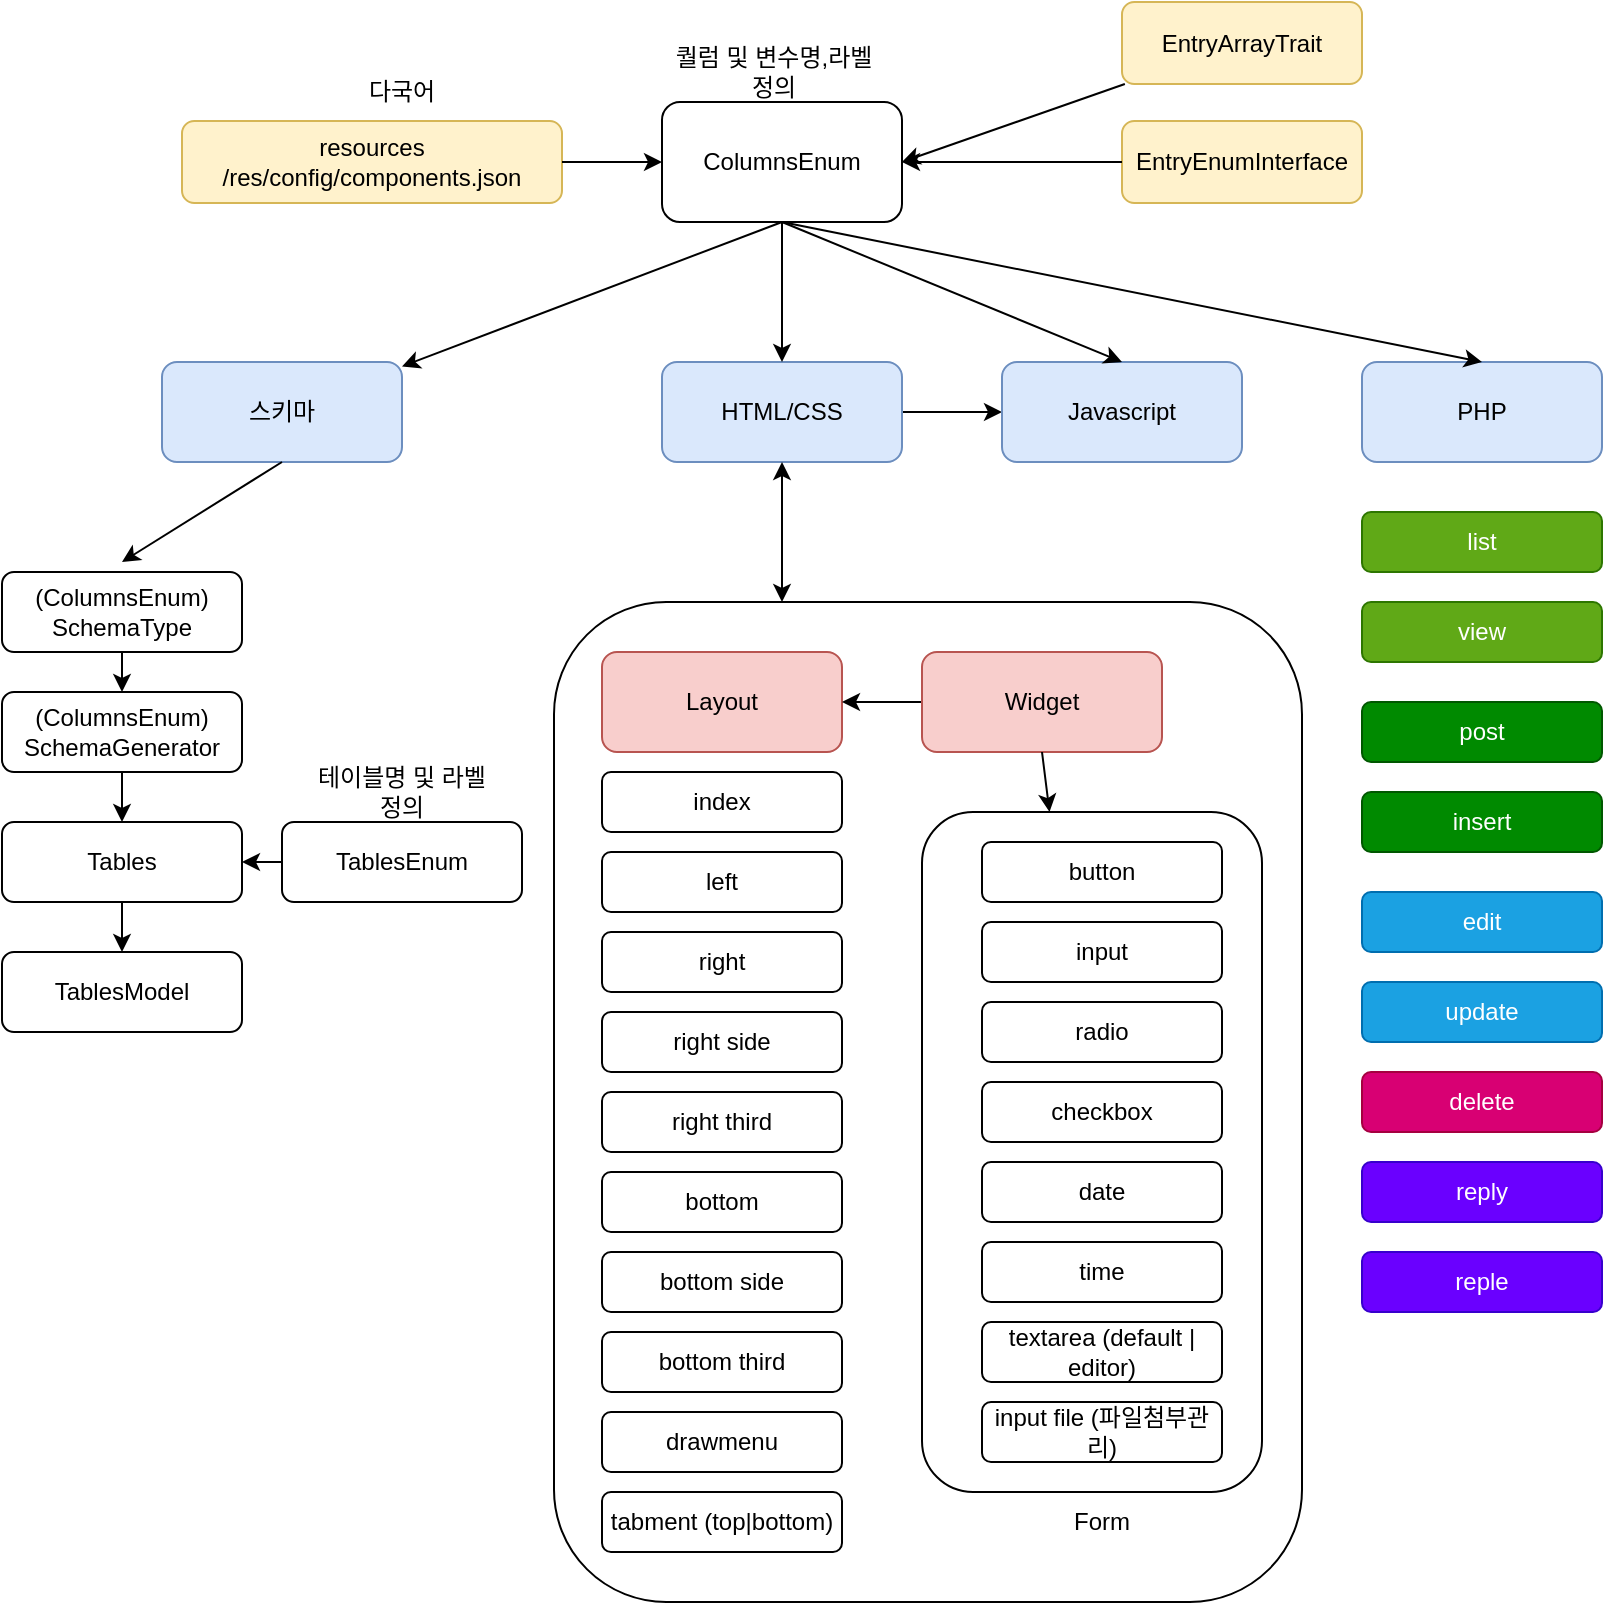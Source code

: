 <mxfile>
    <diagram id="wrloXcPjtB3jfb_Mffe-" name="페이지-1">
        <mxGraphModel dx="973" dy="818" grid="1" gridSize="10" guides="1" tooltips="1" connect="1" arrows="1" fold="1" page="1" pageScale="1" pageWidth="827" pageHeight="1169" math="0" shadow="0">
            <root>
                <mxCell id="0"/>
                <mxCell id="1" parent="0"/>
                <mxCell id="72" value="" style="rounded=1;whiteSpace=wrap;html=1;" vertex="1" parent="1">
                    <mxGeometry x="296" y="370" width="374" height="500" as="geometry"/>
                </mxCell>
                <mxCell id="67" value="" style="rounded=1;whiteSpace=wrap;html=1;" vertex="1" parent="1">
                    <mxGeometry x="480" y="475" width="170" height="340" as="geometry"/>
                </mxCell>
                <mxCell id="54" value="" style="endArrow=classic;startArrow=none;html=1;exitX=1;exitY=0.5;exitDx=0;exitDy=0;entryX=0;entryY=0.5;entryDx=0;entryDy=0;startFill=0;" parent="1" source="18" target="19" edge="1">
                    <mxGeometry width="50" height="50" relative="1" as="geometry">
                        <mxPoint x="610" y="580" as="sourcePoint"/>
                        <mxPoint x="660" y="530" as="targetPoint"/>
                    </mxGeometry>
                </mxCell>
                <mxCell id="2" value="ColumnsEnum" style="rounded=1;whiteSpace=wrap;html=1;" parent="1" vertex="1">
                    <mxGeometry x="350" y="120" width="120" height="60" as="geometry"/>
                </mxCell>
                <mxCell id="3" value="EntryArrayTrait" style="rounded=1;whiteSpace=wrap;html=1;fillColor=#fff2cc;strokeColor=#d6b656;" parent="1" vertex="1">
                    <mxGeometry x="580" y="70" width="120" height="41" as="geometry"/>
                </mxCell>
                <mxCell id="4" value="" style="endArrow=classic;html=1;entryX=1;entryY=0.5;entryDx=0;entryDy=0;" parent="1" source="3" target="2" edge="1">
                    <mxGeometry width="50" height="50" relative="1" as="geometry">
                        <mxPoint x="690" y="430" as="sourcePoint"/>
                        <mxPoint x="740" y="380" as="targetPoint"/>
                    </mxGeometry>
                </mxCell>
                <mxCell id="6" value="resources&lt;br&gt;/res/config/components.json" style="rounded=1;whiteSpace=wrap;html=1;fillColor=#fff2cc;strokeColor=#d6b656;" parent="1" vertex="1">
                    <mxGeometry x="110" y="129.5" width="190" height="41" as="geometry"/>
                </mxCell>
                <mxCell id="7" value="다국어" style="text;html=1;strokeColor=none;fillColor=none;align=center;verticalAlign=middle;whiteSpace=wrap;rounded=0;" parent="1" vertex="1">
                    <mxGeometry x="190" y="99.5" width="60" height="30" as="geometry"/>
                </mxCell>
                <mxCell id="8" value="퀄럼 및 변수명,라벨 &lt;br&gt;정의" style="text;html=1;strokeColor=none;fillColor=none;align=center;verticalAlign=middle;whiteSpace=wrap;rounded=0;" parent="1" vertex="1">
                    <mxGeometry x="351.75" y="90" width="108.25" height="30" as="geometry"/>
                </mxCell>
                <mxCell id="9" value="" style="endArrow=classic;html=1;entryX=0;entryY=0.5;entryDx=0;entryDy=0;exitX=1;exitY=0.5;exitDx=0;exitDy=0;" parent="1" source="6" target="2" edge="1">
                    <mxGeometry width="50" height="50" relative="1" as="geometry">
                        <mxPoint x="530" y="160" as="sourcePoint"/>
                        <mxPoint x="480" y="160" as="targetPoint"/>
                    </mxGeometry>
                </mxCell>
                <mxCell id="10" value="스키마" style="rounded=1;whiteSpace=wrap;html=1;fillColor=#dae8fc;strokeColor=#6c8ebf;" parent="1" vertex="1">
                    <mxGeometry x="100" y="250" width="120" height="50" as="geometry"/>
                </mxCell>
                <mxCell id="12" value="(ColumnsEnum)&lt;br&gt;SchemaType" style="rounded=1;whiteSpace=wrap;html=1;" parent="1" vertex="1">
                    <mxGeometry x="20" y="355" width="120" height="40" as="geometry"/>
                </mxCell>
                <mxCell id="13" value="(ColumnsEnum)&lt;br&gt;SchemaGenerator" style="rounded=1;whiteSpace=wrap;html=1;" parent="1" vertex="1">
                    <mxGeometry x="20" y="415" width="120" height="40" as="geometry"/>
                </mxCell>
                <mxCell id="14" value="" style="endArrow=classic;html=1;entryX=0.5;entryY=0;entryDx=0;entryDy=0;" parent="1" source="12" target="13" edge="1">
                    <mxGeometry width="50" height="50" relative="1" as="geometry">
                        <mxPoint x="210" y="105" as="sourcePoint"/>
                        <mxPoint x="260" y="105" as="targetPoint"/>
                    </mxGeometry>
                </mxCell>
                <mxCell id="15" value="" style="endArrow=classic;html=1;exitX=0.5;exitY=1;exitDx=0;exitDy=0;" parent="1" source="2" target="10" edge="1">
                    <mxGeometry width="50" height="50" relative="1" as="geometry">
                        <mxPoint x="310" y="160" as="sourcePoint"/>
                        <mxPoint x="360" y="160" as="targetPoint"/>
                    </mxGeometry>
                </mxCell>
                <mxCell id="16" value="" style="endArrow=classic;html=1;exitX=0.5;exitY=1;exitDx=0;exitDy=0;entryX=0.5;entryY=0;entryDx=0;entryDy=0;" parent="1" source="10" edge="1">
                    <mxGeometry width="50" height="50" relative="1" as="geometry">
                        <mxPoint x="420" y="190" as="sourcePoint"/>
                        <mxPoint x="80" y="350" as="targetPoint"/>
                    </mxGeometry>
                </mxCell>
                <mxCell id="18" value="HTML/CSS" style="rounded=1;whiteSpace=wrap;html=1;fillColor=#dae8fc;strokeColor=#6c8ebf;" parent="1" vertex="1">
                    <mxGeometry x="350" y="250" width="120" height="50" as="geometry"/>
                </mxCell>
                <mxCell id="19" value="Javascript" style="rounded=1;whiteSpace=wrap;html=1;fillColor=#dae8fc;strokeColor=#6c8ebf;" parent="1" vertex="1">
                    <mxGeometry x="520" y="250" width="120" height="50" as="geometry"/>
                </mxCell>
                <mxCell id="20" value="" style="endArrow=classic;html=1;exitX=0.5;exitY=1;exitDx=0;exitDy=0;entryX=0.5;entryY=0;entryDx=0;entryDy=0;" parent="1" source="2" target="18" edge="1">
                    <mxGeometry width="50" height="50" relative="1" as="geometry">
                        <mxPoint x="420" y="190" as="sourcePoint"/>
                        <mxPoint x="298.095" y="270" as="targetPoint"/>
                    </mxGeometry>
                </mxCell>
                <mxCell id="21" value="" style="endArrow=classic;html=1;entryX=0.5;entryY=0;entryDx=0;entryDy=0;" parent="1" target="19" edge="1">
                    <mxGeometry width="50" height="50" relative="1" as="geometry">
                        <mxPoint x="410" y="180" as="sourcePoint"/>
                        <mxPoint x="421.75" y="270" as="targetPoint"/>
                    </mxGeometry>
                </mxCell>
                <mxCell id="22" value="PHP" style="rounded=1;whiteSpace=wrap;html=1;fillColor=#dae8fc;strokeColor=#6c8ebf;" parent="1" vertex="1">
                    <mxGeometry x="700" y="250" width="120" height="50" as="geometry"/>
                </mxCell>
                <mxCell id="23" value="" style="endArrow=classic;html=1;entryX=0.5;entryY=0;entryDx=0;entryDy=0;exitX=0.5;exitY=1;exitDx=0;exitDy=0;" parent="1" source="2" target="22" edge="1">
                    <mxGeometry width="50" height="50" relative="1" as="geometry">
                        <mxPoint x="420" y="190" as="sourcePoint"/>
                        <mxPoint x="570" y="270" as="targetPoint"/>
                    </mxGeometry>
                </mxCell>
                <mxCell id="32" value="button" style="rounded=1;whiteSpace=wrap;html=1;" parent="1" vertex="1">
                    <mxGeometry x="510" y="490" width="120" height="30" as="geometry"/>
                </mxCell>
                <mxCell id="33" value="input" style="rounded=1;whiteSpace=wrap;html=1;" parent="1" vertex="1">
                    <mxGeometry x="510" y="530" width="120" height="30" as="geometry"/>
                </mxCell>
                <mxCell id="34" value="radio" style="rounded=1;whiteSpace=wrap;html=1;" parent="1" vertex="1">
                    <mxGeometry x="510" y="570" width="120" height="30" as="geometry"/>
                </mxCell>
                <mxCell id="35" value="date" style="rounded=1;whiteSpace=wrap;html=1;" parent="1" vertex="1">
                    <mxGeometry x="510" y="650" width="120" height="30" as="geometry"/>
                </mxCell>
                <mxCell id="36" value="time" style="rounded=1;whiteSpace=wrap;html=1;" parent="1" vertex="1">
                    <mxGeometry x="510" y="690" width="120" height="30" as="geometry"/>
                </mxCell>
                <mxCell id="37" value="checkbox" style="rounded=1;whiteSpace=wrap;html=1;" parent="1" vertex="1">
                    <mxGeometry x="510" y="610" width="120" height="30" as="geometry"/>
                </mxCell>
                <mxCell id="38" value="Layout" style="rounded=1;whiteSpace=wrap;html=1;fillColor=#f8cecc;strokeColor=#b85450;" parent="1" vertex="1">
                    <mxGeometry x="320" y="395" width="120" height="50" as="geometry"/>
                </mxCell>
                <mxCell id="40" value="index" style="rounded=1;whiteSpace=wrap;html=1;" parent="1" vertex="1">
                    <mxGeometry x="320" y="455" width="120" height="30" as="geometry"/>
                </mxCell>
                <mxCell id="41" value="left" style="rounded=1;whiteSpace=wrap;html=1;" parent="1" vertex="1">
                    <mxGeometry x="320" y="495" width="120" height="30" as="geometry"/>
                </mxCell>
                <mxCell id="42" value="right" style="rounded=1;whiteSpace=wrap;html=1;" parent="1" vertex="1">
                    <mxGeometry x="320" y="535" width="120" height="30" as="geometry"/>
                </mxCell>
                <mxCell id="43" value="right side" style="rounded=1;whiteSpace=wrap;html=1;" parent="1" vertex="1">
                    <mxGeometry x="320" y="575" width="120" height="30" as="geometry"/>
                </mxCell>
                <mxCell id="44" value="right third" style="rounded=1;whiteSpace=wrap;html=1;" parent="1" vertex="1">
                    <mxGeometry x="320" y="615" width="120" height="30" as="geometry"/>
                </mxCell>
                <mxCell id="45" value="bottom" style="rounded=1;whiteSpace=wrap;html=1;" parent="1" vertex="1">
                    <mxGeometry x="320" y="655" width="120" height="30" as="geometry"/>
                </mxCell>
                <mxCell id="46" value="bottom side" style="rounded=1;whiteSpace=wrap;html=1;" parent="1" vertex="1">
                    <mxGeometry x="320" y="695" width="120" height="30" as="geometry"/>
                </mxCell>
                <mxCell id="47" value="bottom third" style="rounded=1;whiteSpace=wrap;html=1;" parent="1" vertex="1">
                    <mxGeometry x="320" y="735" width="120" height="30" as="geometry"/>
                </mxCell>
                <mxCell id="48" value="drawmenu" style="rounded=1;whiteSpace=wrap;html=1;" parent="1" vertex="1">
                    <mxGeometry x="320" y="775" width="120" height="30" as="geometry"/>
                </mxCell>
                <mxCell id="49" value="tabment (top|bottom)" style="rounded=1;whiteSpace=wrap;html=1;" parent="1" vertex="1">
                    <mxGeometry x="320" y="815" width="120" height="30" as="geometry"/>
                </mxCell>
                <mxCell id="50" value="textarea (default | editor)" style="rounded=1;whiteSpace=wrap;html=1;" parent="1" vertex="1">
                    <mxGeometry x="510" y="730" width="120" height="30" as="geometry"/>
                </mxCell>
                <mxCell id="51" value="input file (파일첨부관리)" style="rounded=1;whiteSpace=wrap;html=1;" parent="1" vertex="1">
                    <mxGeometry x="510" y="770" width="120" height="30" as="geometry"/>
                </mxCell>
                <mxCell id="57" value="EntryEnumInterface" style="rounded=1;whiteSpace=wrap;html=1;fillColor=#fff2cc;strokeColor=#d6b656;" parent="1" vertex="1">
                    <mxGeometry x="580" y="129.5" width="120" height="41" as="geometry"/>
                </mxCell>
                <mxCell id="58" value="" style="endArrow=classic;html=1;entryX=1;entryY=0.5;entryDx=0;entryDy=0;exitX=0;exitY=0.5;exitDx=0;exitDy=0;" parent="1" source="57" target="2" edge="1">
                    <mxGeometry width="50" height="50" relative="1" as="geometry">
                        <mxPoint x="591.429" y="121" as="sourcePoint"/>
                        <mxPoint x="480" y="160" as="targetPoint"/>
                    </mxGeometry>
                </mxCell>
                <mxCell id="59" value="TablesEnum" style="rounded=1;whiteSpace=wrap;html=1;" parent="1" vertex="1">
                    <mxGeometry x="160" y="480" width="120" height="40" as="geometry"/>
                </mxCell>
                <mxCell id="60" value="Tables" style="rounded=1;whiteSpace=wrap;html=1;" parent="1" vertex="1">
                    <mxGeometry x="20" y="480" width="120" height="40" as="geometry"/>
                </mxCell>
                <mxCell id="61" value="" style="endArrow=classic;html=1;entryX=0.5;entryY=0;entryDx=0;entryDy=0;exitX=0.5;exitY=1;exitDx=0;exitDy=0;" parent="1" source="13" target="60" edge="1">
                    <mxGeometry width="50" height="50" relative="1" as="geometry">
                        <mxPoint x="90" y="405" as="sourcePoint"/>
                        <mxPoint x="90" y="425" as="targetPoint"/>
                    </mxGeometry>
                </mxCell>
                <mxCell id="62" value="" style="endArrow=classic;html=1;entryX=1;entryY=0.5;entryDx=0;entryDy=0;exitX=0;exitY=0.5;exitDx=0;exitDy=0;" parent="1" source="59" target="60" edge="1">
                    <mxGeometry width="50" height="50" relative="1" as="geometry">
                        <mxPoint x="90" y="465" as="sourcePoint"/>
                        <mxPoint x="90" y="490" as="targetPoint"/>
                    </mxGeometry>
                </mxCell>
                <mxCell id="63" value="테이블명 및 라벨 &lt;br&gt;정의" style="text;html=1;strokeColor=none;fillColor=none;align=center;verticalAlign=middle;whiteSpace=wrap;rounded=0;" parent="1" vertex="1">
                    <mxGeometry x="165.87" y="450" width="108.25" height="30" as="geometry"/>
                </mxCell>
                <mxCell id="64" value="TablesModel" style="rounded=1;whiteSpace=wrap;html=1;" parent="1" vertex="1">
                    <mxGeometry x="20" y="545" width="120" height="40" as="geometry"/>
                </mxCell>
                <mxCell id="65" value="" style="endArrow=classic;html=1;entryX=0.5;entryY=0;entryDx=0;entryDy=0;exitX=0.5;exitY=1;exitDx=0;exitDy=0;" parent="1" source="60" target="64" edge="1">
                    <mxGeometry width="50" height="50" relative="1" as="geometry">
                        <mxPoint x="90" y="465" as="sourcePoint"/>
                        <mxPoint x="90" y="490" as="targetPoint"/>
                    </mxGeometry>
                </mxCell>
                <mxCell id="66" value="" style="endArrow=none;startArrow=classic;html=1;exitX=1;exitY=0.5;exitDx=0;exitDy=0;entryX=0;entryY=0.5;entryDx=0;entryDy=0;" edge="1" parent="1" source="38" target="31">
                    <mxGeometry width="50" height="50" relative="1" as="geometry">
                        <mxPoint x="440" y="420" as="sourcePoint"/>
                        <mxPoint x="600" y="420" as="targetPoint"/>
                    </mxGeometry>
                </mxCell>
                <mxCell id="31" value="Widget" style="rounded=1;whiteSpace=wrap;html=1;fillColor=#f8cecc;strokeColor=#b85450;" parent="1" vertex="1">
                    <mxGeometry x="480" y="395" width="120" height="50" as="geometry"/>
                </mxCell>
                <mxCell id="68" value="Form" style="text;html=1;strokeColor=none;fillColor=none;align=center;verticalAlign=middle;whiteSpace=wrap;rounded=0;" vertex="1" parent="1">
                    <mxGeometry x="540" y="815" width="60" height="30" as="geometry"/>
                </mxCell>
                <mxCell id="70" value="" style="endArrow=none;startArrow=classic;html=1;entryX=0.5;entryY=1;entryDx=0;entryDy=0;" edge="1" parent="1" source="67" target="31">
                    <mxGeometry width="50" height="50" relative="1" as="geometry">
                        <mxPoint x="460" y="570" as="sourcePoint"/>
                        <mxPoint x="480" y="430" as="targetPoint"/>
                    </mxGeometry>
                </mxCell>
                <mxCell id="71" value="" style="endArrow=classic;html=1;exitX=0.5;exitY=1;exitDx=0;exitDy=0;startArrow=classic;startFill=1;" edge="1" parent="1" source="18">
                    <mxGeometry width="50" height="50" relative="1" as="geometry">
                        <mxPoint x="420" y="190" as="sourcePoint"/>
                        <mxPoint x="410" y="370" as="targetPoint"/>
                    </mxGeometry>
                </mxCell>
                <mxCell id="73" value="list" style="rounded=1;whiteSpace=wrap;html=1;fillColor=#60a917;strokeColor=#2D7600;fontColor=#ffffff;" vertex="1" parent="1">
                    <mxGeometry x="700" y="325" width="120" height="30" as="geometry"/>
                </mxCell>
                <mxCell id="74" value="view" style="rounded=1;whiteSpace=wrap;html=1;fillColor=#60a917;strokeColor=#2D7600;fontColor=#ffffff;" vertex="1" parent="1">
                    <mxGeometry x="700" y="370" width="120" height="30" as="geometry"/>
                </mxCell>
                <mxCell id="75" value="post" style="rounded=1;whiteSpace=wrap;html=1;fillColor=#008a00;fontColor=#ffffff;strokeColor=#005700;" vertex="1" parent="1">
                    <mxGeometry x="700" y="420" width="120" height="30" as="geometry"/>
                </mxCell>
                <mxCell id="76" value="insert" style="rounded=1;whiteSpace=wrap;html=1;fillColor=#008a00;fontColor=#ffffff;strokeColor=#005700;" vertex="1" parent="1">
                    <mxGeometry x="700" y="465" width="120" height="30" as="geometry"/>
                </mxCell>
                <mxCell id="77" value="edit" style="rounded=1;whiteSpace=wrap;html=1;fillColor=#1ba1e2;fontColor=#ffffff;strokeColor=#006EAF;" vertex="1" parent="1">
                    <mxGeometry x="700" y="515" width="120" height="30" as="geometry"/>
                </mxCell>
                <mxCell id="78" value="update" style="rounded=1;whiteSpace=wrap;html=1;fillColor=#1ba1e2;fontColor=#ffffff;strokeColor=#006EAF;" vertex="1" parent="1">
                    <mxGeometry x="700" y="560" width="120" height="30" as="geometry"/>
                </mxCell>
                <mxCell id="79" value="reply" style="rounded=1;whiteSpace=wrap;html=1;fillColor=#6a00ff;strokeColor=#3700CC;fontColor=#ffffff;" vertex="1" parent="1">
                    <mxGeometry x="700" y="650" width="120" height="30" as="geometry"/>
                </mxCell>
                <mxCell id="80" value="reple" style="rounded=1;whiteSpace=wrap;html=1;fillColor=#6a00ff;strokeColor=#3700CC;fontColor=#ffffff;" vertex="1" parent="1">
                    <mxGeometry x="700" y="695" width="120" height="30" as="geometry"/>
                </mxCell>
                <mxCell id="82" value="delete" style="rounded=1;whiteSpace=wrap;html=1;fillColor=#d80073;fontColor=#ffffff;strokeColor=#A50040;" vertex="1" parent="1">
                    <mxGeometry x="700" y="605" width="120" height="30" as="geometry"/>
                </mxCell>
            </root>
        </mxGraphModel>
    </diagram>
</mxfile>